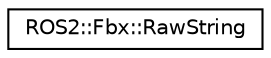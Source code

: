 digraph "Graphical Class Hierarchy"
{
 // LATEX_PDF_SIZE
  edge [fontname="Helvetica",fontsize="10",labelfontname="Helvetica",labelfontsize="10"];
  node [fontname="Helvetica",fontsize="10",shape=record];
  rankdir="LR";
  Node0 [label="ROS2::Fbx::RawString",height=0.2,width=0.4,color="black", fillcolor="white", style="filled",URL="$struct_r_o_s2_1_1_fbx_1_1_raw_string.html",tooltip=" "];
}
